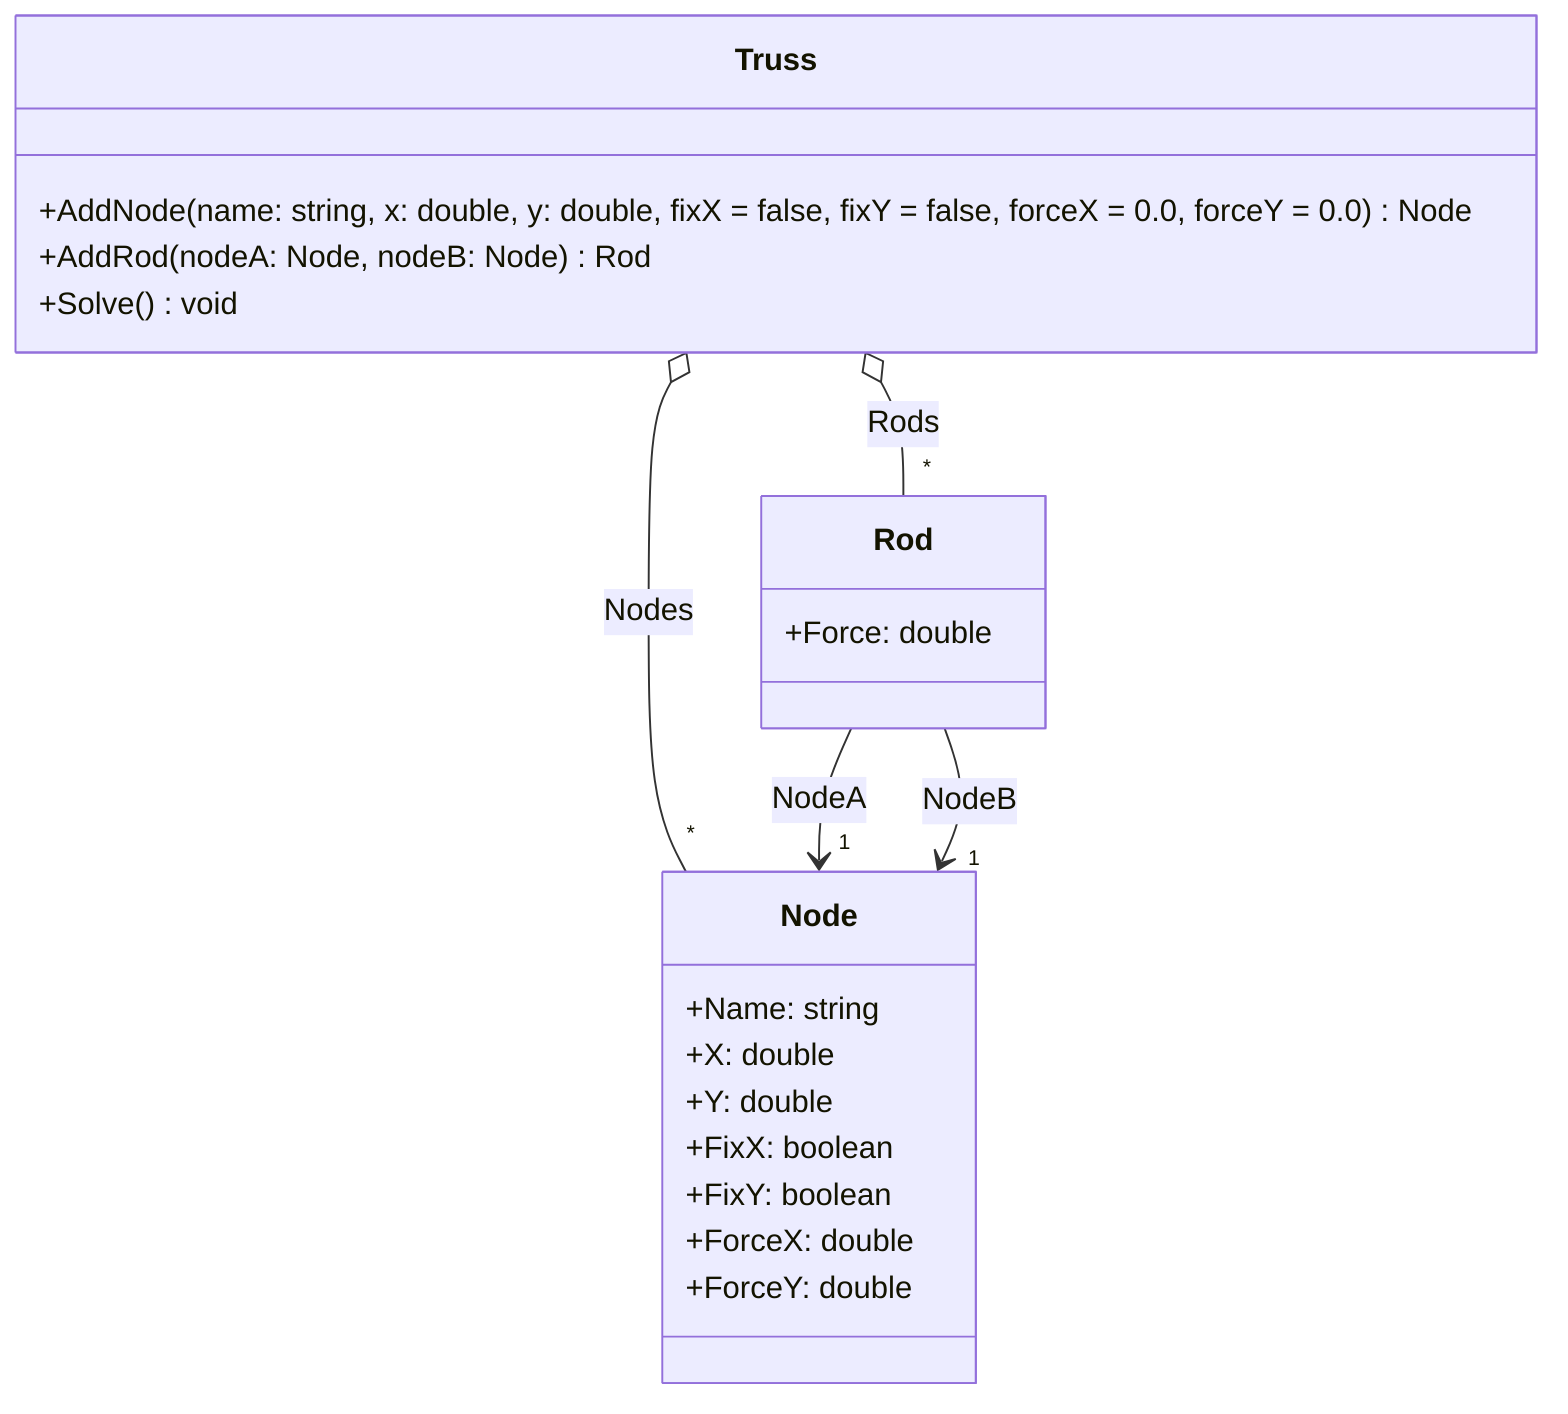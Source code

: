 classDiagram

    class Truss {
        +AddNode(name: string, x: double, y: double, fixX = false, fixY = false, forceX = 0.0, forceY = 0.0) Node
        +AddRod(nodeA: Node, nodeB: Node) Rod
        +Solve() void
    }
    class Node {
        +Name: string
        +X: double
        +Y: double
        +FixX: boolean
        +FixY: boolean
        +ForceX: double
        +ForceY: double
    }
    class Rod {
        +Force: double
    }

    Truss o--"*" Node: Nodes
    Truss o--"*" Rod: Rods

    Rod -->"1" Node: NodeA
    Rod -->"1" Node: NodeB